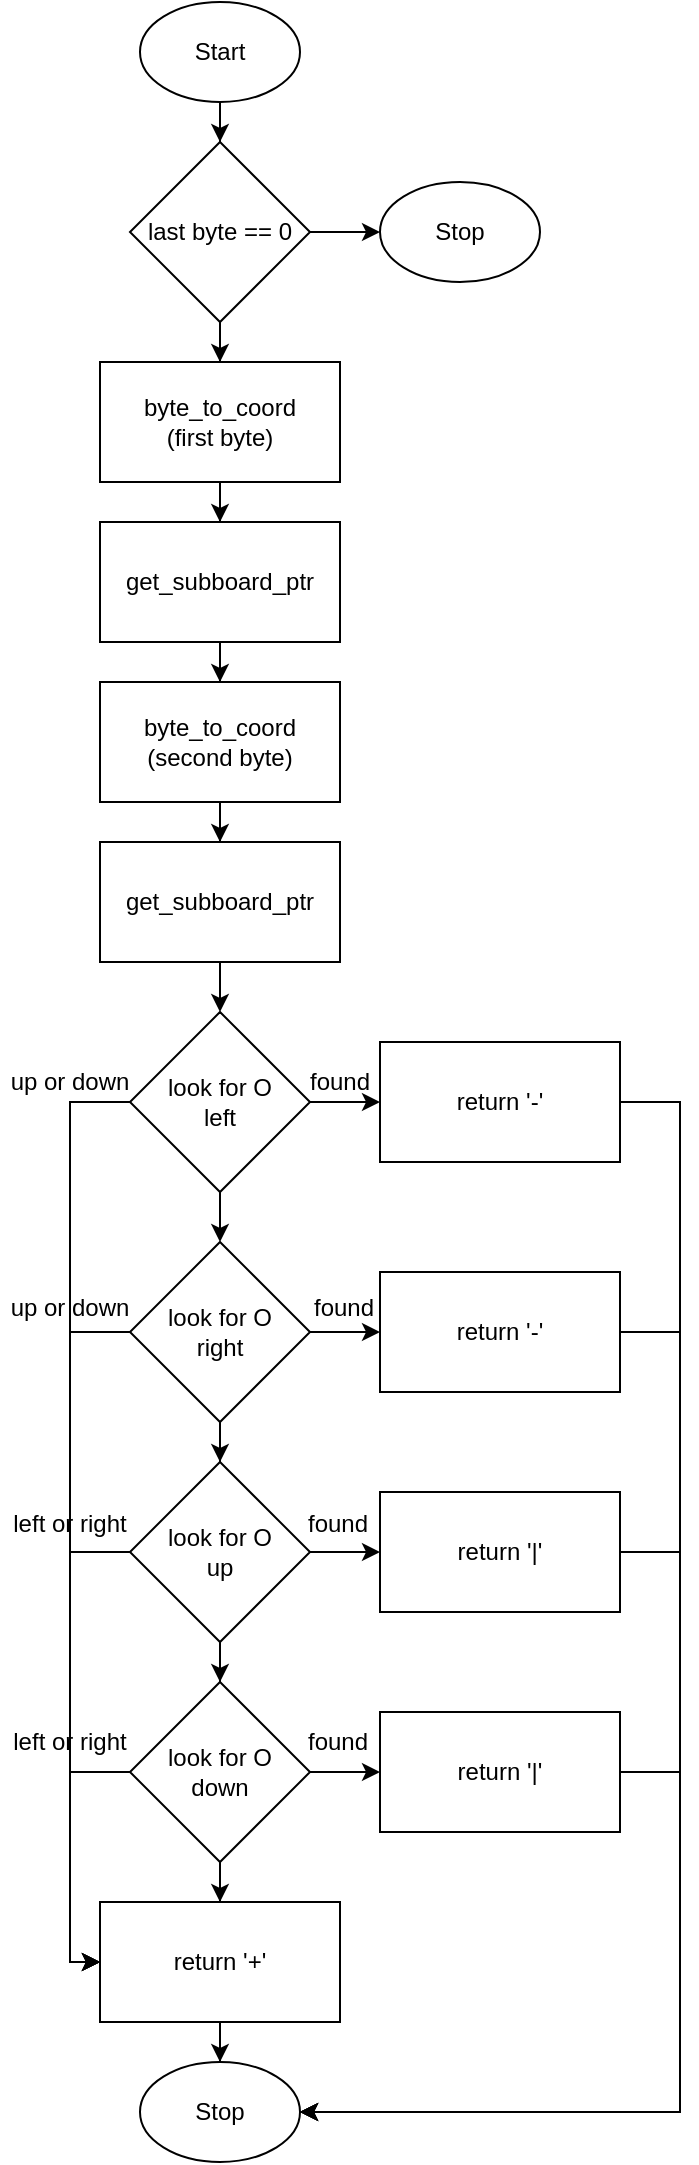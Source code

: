<mxfile>
    <diagram id="idTffFlTFbkQJW7X5r6z" name="Page-1">
        <mxGraphModel dx="1000" dy="490" grid="1" gridSize="10" guides="1" tooltips="1" connect="1" arrows="1" fold="1" page="1" pageScale="1" pageWidth="850" pageHeight="1100" math="0" shadow="0">
            <root>
                <mxCell id="0"/>
                <mxCell id="1" parent="0"/>
                <mxCell id="2" value="Stop" style="ellipse;whiteSpace=wrap;html=1;" vertex="1" parent="1">
                    <mxGeometry x="440" y="90" width="80" height="50" as="geometry"/>
                </mxCell>
                <mxCell id="6" style="edgeStyle=orthogonalEdgeStyle;rounded=0;orthogonalLoop=1;jettySize=auto;html=1;" edge="1" parent="1" source="3" target="2">
                    <mxGeometry relative="1" as="geometry"/>
                </mxCell>
                <mxCell id="24" style="edgeStyle=orthogonalEdgeStyle;rounded=0;orthogonalLoop=1;jettySize=auto;html=1;entryX=0.5;entryY=0;entryDx=0;entryDy=0;" edge="1" parent="1" source="3" target="8">
                    <mxGeometry relative="1" as="geometry"/>
                </mxCell>
                <mxCell id="3" value="last byte == 0" style="rhombus;whiteSpace=wrap;html=1;" vertex="1" parent="1">
                    <mxGeometry x="315" y="70" width="90" height="90" as="geometry"/>
                </mxCell>
                <mxCell id="7" style="edgeStyle=orthogonalEdgeStyle;rounded=0;orthogonalLoop=1;jettySize=auto;html=1;entryX=0.5;entryY=0;entryDx=0;entryDy=0;" edge="1" parent="1" source="5" target="3">
                    <mxGeometry relative="1" as="geometry"/>
                </mxCell>
                <mxCell id="5" value="Start" style="ellipse;whiteSpace=wrap;html=1;" vertex="1" parent="1">
                    <mxGeometry x="320" width="80" height="50" as="geometry"/>
                </mxCell>
                <mxCell id="25" style="edgeStyle=orthogonalEdgeStyle;rounded=0;orthogonalLoop=1;jettySize=auto;html=1;entryX=0.5;entryY=0;entryDx=0;entryDy=0;" edge="1" parent="1" source="8" target="9">
                    <mxGeometry relative="1" as="geometry"/>
                </mxCell>
                <mxCell id="8" value="byte_to_coord&lt;br&gt;(first byte)" style="rounded=0;whiteSpace=wrap;html=1;" vertex="1" parent="1">
                    <mxGeometry x="300" y="180" width="120" height="60" as="geometry"/>
                </mxCell>
                <mxCell id="26" style="edgeStyle=orthogonalEdgeStyle;rounded=0;orthogonalLoop=1;jettySize=auto;html=1;entryX=0.5;entryY=0;entryDx=0;entryDy=0;" edge="1" parent="1" source="9" target="10">
                    <mxGeometry relative="1" as="geometry"/>
                </mxCell>
                <mxCell id="9" value="get_subboard_ptr" style="rounded=0;whiteSpace=wrap;html=1;" vertex="1" parent="1">
                    <mxGeometry x="300" y="260" width="120" height="60" as="geometry"/>
                </mxCell>
                <mxCell id="27" style="edgeStyle=orthogonalEdgeStyle;rounded=0;orthogonalLoop=1;jettySize=auto;html=1;entryX=0.5;entryY=0;entryDx=0;entryDy=0;" edge="1" parent="1" source="10" target="11">
                    <mxGeometry relative="1" as="geometry"/>
                </mxCell>
                <mxCell id="10" value="byte_to_coord&lt;br&gt;(second byte)" style="rounded=0;whiteSpace=wrap;html=1;" vertex="1" parent="1">
                    <mxGeometry x="300" y="340" width="120" height="60" as="geometry"/>
                </mxCell>
                <mxCell id="28" style="edgeStyle=orthogonalEdgeStyle;rounded=0;orthogonalLoop=1;jettySize=auto;html=1;entryX=0.5;entryY=0;entryDx=0;entryDy=0;" edge="1" parent="1" source="11" target="12">
                    <mxGeometry relative="1" as="geometry"/>
                </mxCell>
                <mxCell id="11" value="get_subboard_ptr" style="rounded=0;whiteSpace=wrap;html=1;" vertex="1" parent="1">
                    <mxGeometry x="300" y="420" width="120" height="60" as="geometry"/>
                </mxCell>
                <mxCell id="29" style="edgeStyle=orthogonalEdgeStyle;rounded=0;orthogonalLoop=1;jettySize=auto;html=1;entryX=0.5;entryY=0;entryDx=0;entryDy=0;" edge="1" parent="1" source="12" target="13">
                    <mxGeometry relative="1" as="geometry"/>
                </mxCell>
                <mxCell id="36" style="edgeStyle=orthogonalEdgeStyle;rounded=0;orthogonalLoop=1;jettySize=auto;html=1;entryX=0;entryY=0.5;entryDx=0;entryDy=0;" edge="1" parent="1" source="12" target="20">
                    <mxGeometry relative="1" as="geometry"/>
                </mxCell>
                <mxCell id="46" style="edgeStyle=orthogonalEdgeStyle;rounded=0;orthogonalLoop=1;jettySize=auto;html=1;entryX=0;entryY=0.5;entryDx=0;entryDy=0;" edge="1" parent="1" source="12" target="23">
                    <mxGeometry relative="1" as="geometry">
                        <Array as="points">
                            <mxPoint x="285" y="550"/>
                            <mxPoint x="285" y="980"/>
                        </Array>
                    </mxGeometry>
                </mxCell>
                <mxCell id="12" value="look for O&lt;br&gt;left" style="rhombus;whiteSpace=wrap;html=1;" vertex="1" parent="1">
                    <mxGeometry x="315" y="505" width="90" height="90" as="geometry"/>
                </mxCell>
                <mxCell id="30" style="edgeStyle=orthogonalEdgeStyle;rounded=0;orthogonalLoop=1;jettySize=auto;html=1;entryX=0.5;entryY=0;entryDx=0;entryDy=0;" edge="1" parent="1" source="13" target="14">
                    <mxGeometry relative="1" as="geometry"/>
                </mxCell>
                <mxCell id="35" style="edgeStyle=orthogonalEdgeStyle;rounded=0;orthogonalLoop=1;jettySize=auto;html=1;entryX=0;entryY=0.5;entryDx=0;entryDy=0;" edge="1" parent="1" source="13" target="19">
                    <mxGeometry relative="1" as="geometry"/>
                </mxCell>
                <mxCell id="45" style="edgeStyle=orthogonalEdgeStyle;rounded=0;orthogonalLoop=1;jettySize=auto;html=1;entryX=0;entryY=0.5;entryDx=0;entryDy=0;" edge="1" parent="1" source="13" target="23">
                    <mxGeometry relative="1" as="geometry">
                        <Array as="points">
                            <mxPoint x="285" y="665"/>
                            <mxPoint x="285" y="980"/>
                        </Array>
                    </mxGeometry>
                </mxCell>
                <mxCell id="13" value="look for O&lt;br&gt;right" style="rhombus;whiteSpace=wrap;html=1;" vertex="1" parent="1">
                    <mxGeometry x="315" y="620" width="90" height="90" as="geometry"/>
                </mxCell>
                <mxCell id="31" style="edgeStyle=orthogonalEdgeStyle;rounded=0;orthogonalLoop=1;jettySize=auto;html=1;entryX=0.5;entryY=0;entryDx=0;entryDy=0;" edge="1" parent="1" source="14" target="16">
                    <mxGeometry relative="1" as="geometry"/>
                </mxCell>
                <mxCell id="34" style="edgeStyle=orthogonalEdgeStyle;rounded=0;orthogonalLoop=1;jettySize=auto;html=1;entryX=0;entryY=0.5;entryDx=0;entryDy=0;" edge="1" parent="1" source="14" target="21">
                    <mxGeometry relative="1" as="geometry"/>
                </mxCell>
                <mxCell id="44" style="edgeStyle=orthogonalEdgeStyle;rounded=0;orthogonalLoop=1;jettySize=auto;html=1;entryX=0;entryY=0.5;entryDx=0;entryDy=0;" edge="1" parent="1" source="14" target="23">
                    <mxGeometry relative="1" as="geometry">
                        <Array as="points">
                            <mxPoint x="285" y="775"/>
                            <mxPoint x="285" y="980"/>
                        </Array>
                    </mxGeometry>
                </mxCell>
                <mxCell id="14" value="look for O&lt;br&gt;up" style="rhombus;whiteSpace=wrap;html=1;" vertex="1" parent="1">
                    <mxGeometry x="315" y="730" width="90" height="90" as="geometry"/>
                </mxCell>
                <mxCell id="32" style="edgeStyle=orthogonalEdgeStyle;rounded=0;orthogonalLoop=1;jettySize=auto;html=1;entryX=0.5;entryY=0;entryDx=0;entryDy=0;" edge="1" parent="1" source="16" target="23">
                    <mxGeometry relative="1" as="geometry">
                        <Array as="points"/>
                    </mxGeometry>
                </mxCell>
                <mxCell id="33" style="edgeStyle=orthogonalEdgeStyle;rounded=0;orthogonalLoop=1;jettySize=auto;html=1;entryX=0;entryY=0.5;entryDx=0;entryDy=0;" edge="1" parent="1" source="16" target="22">
                    <mxGeometry relative="1" as="geometry"/>
                </mxCell>
                <mxCell id="43" style="edgeStyle=orthogonalEdgeStyle;rounded=0;orthogonalLoop=1;jettySize=auto;html=1;entryX=0;entryY=0.5;entryDx=0;entryDy=0;" edge="1" parent="1" source="16" target="23">
                    <mxGeometry relative="1" as="geometry">
                        <Array as="points">
                            <mxPoint x="285" y="885"/>
                            <mxPoint x="285" y="980"/>
                        </Array>
                    </mxGeometry>
                </mxCell>
                <mxCell id="16" value="look for O&lt;br&gt;down" style="rhombus;whiteSpace=wrap;html=1;" vertex="1" parent="1">
                    <mxGeometry x="315" y="840" width="90" height="90" as="geometry"/>
                </mxCell>
                <mxCell id="61" style="edgeStyle=orthogonalEdgeStyle;rounded=0;orthogonalLoop=1;jettySize=auto;html=1;entryX=1;entryY=0.5;entryDx=0;entryDy=0;" edge="1" parent="1" source="19" target="56">
                    <mxGeometry relative="1" as="geometry">
                        <Array as="points">
                            <mxPoint x="590" y="665"/>
                            <mxPoint x="590" y="1055"/>
                        </Array>
                    </mxGeometry>
                </mxCell>
                <mxCell id="19" value="return '-'" style="rounded=0;whiteSpace=wrap;html=1;" vertex="1" parent="1">
                    <mxGeometry x="440" y="635" width="120" height="60" as="geometry"/>
                </mxCell>
                <mxCell id="62" style="edgeStyle=orthogonalEdgeStyle;rounded=0;orthogonalLoop=1;jettySize=auto;html=1;entryX=1;entryY=0.5;entryDx=0;entryDy=0;" edge="1" parent="1" source="20" target="56">
                    <mxGeometry relative="1" as="geometry">
                        <Array as="points">
                            <mxPoint x="590" y="550"/>
                            <mxPoint x="590" y="1055"/>
                        </Array>
                    </mxGeometry>
                </mxCell>
                <mxCell id="20" value="return '-'" style="rounded=0;whiteSpace=wrap;html=1;" vertex="1" parent="1">
                    <mxGeometry x="440" y="520" width="120" height="60" as="geometry"/>
                </mxCell>
                <mxCell id="60" style="edgeStyle=orthogonalEdgeStyle;rounded=0;orthogonalLoop=1;jettySize=auto;html=1;entryX=1;entryY=0.5;entryDx=0;entryDy=0;" edge="1" parent="1" source="21" target="56">
                    <mxGeometry relative="1" as="geometry">
                        <Array as="points">
                            <mxPoint x="590" y="775"/>
                            <mxPoint x="590" y="1055"/>
                        </Array>
                    </mxGeometry>
                </mxCell>
                <mxCell id="21" value="return '|'" style="rounded=0;whiteSpace=wrap;html=1;" vertex="1" parent="1">
                    <mxGeometry x="440" y="745" width="120" height="60" as="geometry"/>
                </mxCell>
                <mxCell id="59" style="edgeStyle=orthogonalEdgeStyle;rounded=0;orthogonalLoop=1;jettySize=auto;html=1;entryX=1;entryY=0.5;entryDx=0;entryDy=0;" edge="1" parent="1" source="22" target="56">
                    <mxGeometry relative="1" as="geometry">
                        <Array as="points">
                            <mxPoint x="590" y="885"/>
                            <mxPoint x="590" y="1055"/>
                        </Array>
                    </mxGeometry>
                </mxCell>
                <mxCell id="22" value="return '|'" style="rounded=0;whiteSpace=wrap;html=1;" vertex="1" parent="1">
                    <mxGeometry x="440" y="855" width="120" height="60" as="geometry"/>
                </mxCell>
                <mxCell id="58" style="edgeStyle=orthogonalEdgeStyle;rounded=0;orthogonalLoop=1;jettySize=auto;html=1;entryX=0.5;entryY=0;entryDx=0;entryDy=0;" edge="1" parent="1" source="23" target="56">
                    <mxGeometry relative="1" as="geometry"/>
                </mxCell>
                <mxCell id="23" value="return '+'" style="rounded=0;whiteSpace=wrap;html=1;" vertex="1" parent="1">
                    <mxGeometry x="300" y="950" width="120" height="60" as="geometry"/>
                </mxCell>
                <mxCell id="37" value="found" style="text;html=1;strokeColor=none;fillColor=none;align=center;verticalAlign=middle;whiteSpace=wrap;rounded=0;" vertex="1" parent="1">
                    <mxGeometry x="400" y="530" width="40" height="20" as="geometry"/>
                </mxCell>
                <mxCell id="38" value="found" style="text;html=1;strokeColor=none;fillColor=none;align=center;verticalAlign=middle;whiteSpace=wrap;rounded=0;" vertex="1" parent="1">
                    <mxGeometry x="402" y="643" width="40" height="20" as="geometry"/>
                </mxCell>
                <mxCell id="40" value="found" style="text;html=1;strokeColor=none;fillColor=none;align=center;verticalAlign=middle;whiteSpace=wrap;rounded=0;" vertex="1" parent="1">
                    <mxGeometry x="399" y="751" width="40" height="20" as="geometry"/>
                </mxCell>
                <mxCell id="41" value="found" style="text;html=1;strokeColor=none;fillColor=none;align=center;verticalAlign=middle;whiteSpace=wrap;rounded=0;" vertex="1" parent="1">
                    <mxGeometry x="399" y="860" width="40" height="20" as="geometry"/>
                </mxCell>
                <mxCell id="50" value="up or down" style="text;html=1;strokeColor=none;fillColor=none;align=center;verticalAlign=middle;whiteSpace=wrap;rounded=0;" vertex="1" parent="1">
                    <mxGeometry x="250" y="530" width="70" height="20" as="geometry"/>
                </mxCell>
                <mxCell id="53" value="up or down" style="text;html=1;strokeColor=none;fillColor=none;align=center;verticalAlign=middle;whiteSpace=wrap;rounded=0;" vertex="1" parent="1">
                    <mxGeometry x="250" y="643" width="70" height="20" as="geometry"/>
                </mxCell>
                <mxCell id="54" value="left or right" style="text;html=1;strokeColor=none;fillColor=none;align=center;verticalAlign=middle;whiteSpace=wrap;rounded=0;" vertex="1" parent="1">
                    <mxGeometry x="250" y="751" width="70" height="20" as="geometry"/>
                </mxCell>
                <mxCell id="55" value="left or right" style="text;html=1;strokeColor=none;fillColor=none;align=center;verticalAlign=middle;whiteSpace=wrap;rounded=0;" vertex="1" parent="1">
                    <mxGeometry x="250" y="860" width="70" height="20" as="geometry"/>
                </mxCell>
                <mxCell id="56" value="Stop" style="ellipse;whiteSpace=wrap;html=1;" vertex="1" parent="1">
                    <mxGeometry x="320" y="1030" width="80" height="50" as="geometry"/>
                </mxCell>
            </root>
        </mxGraphModel>
    </diagram>
</mxfile>